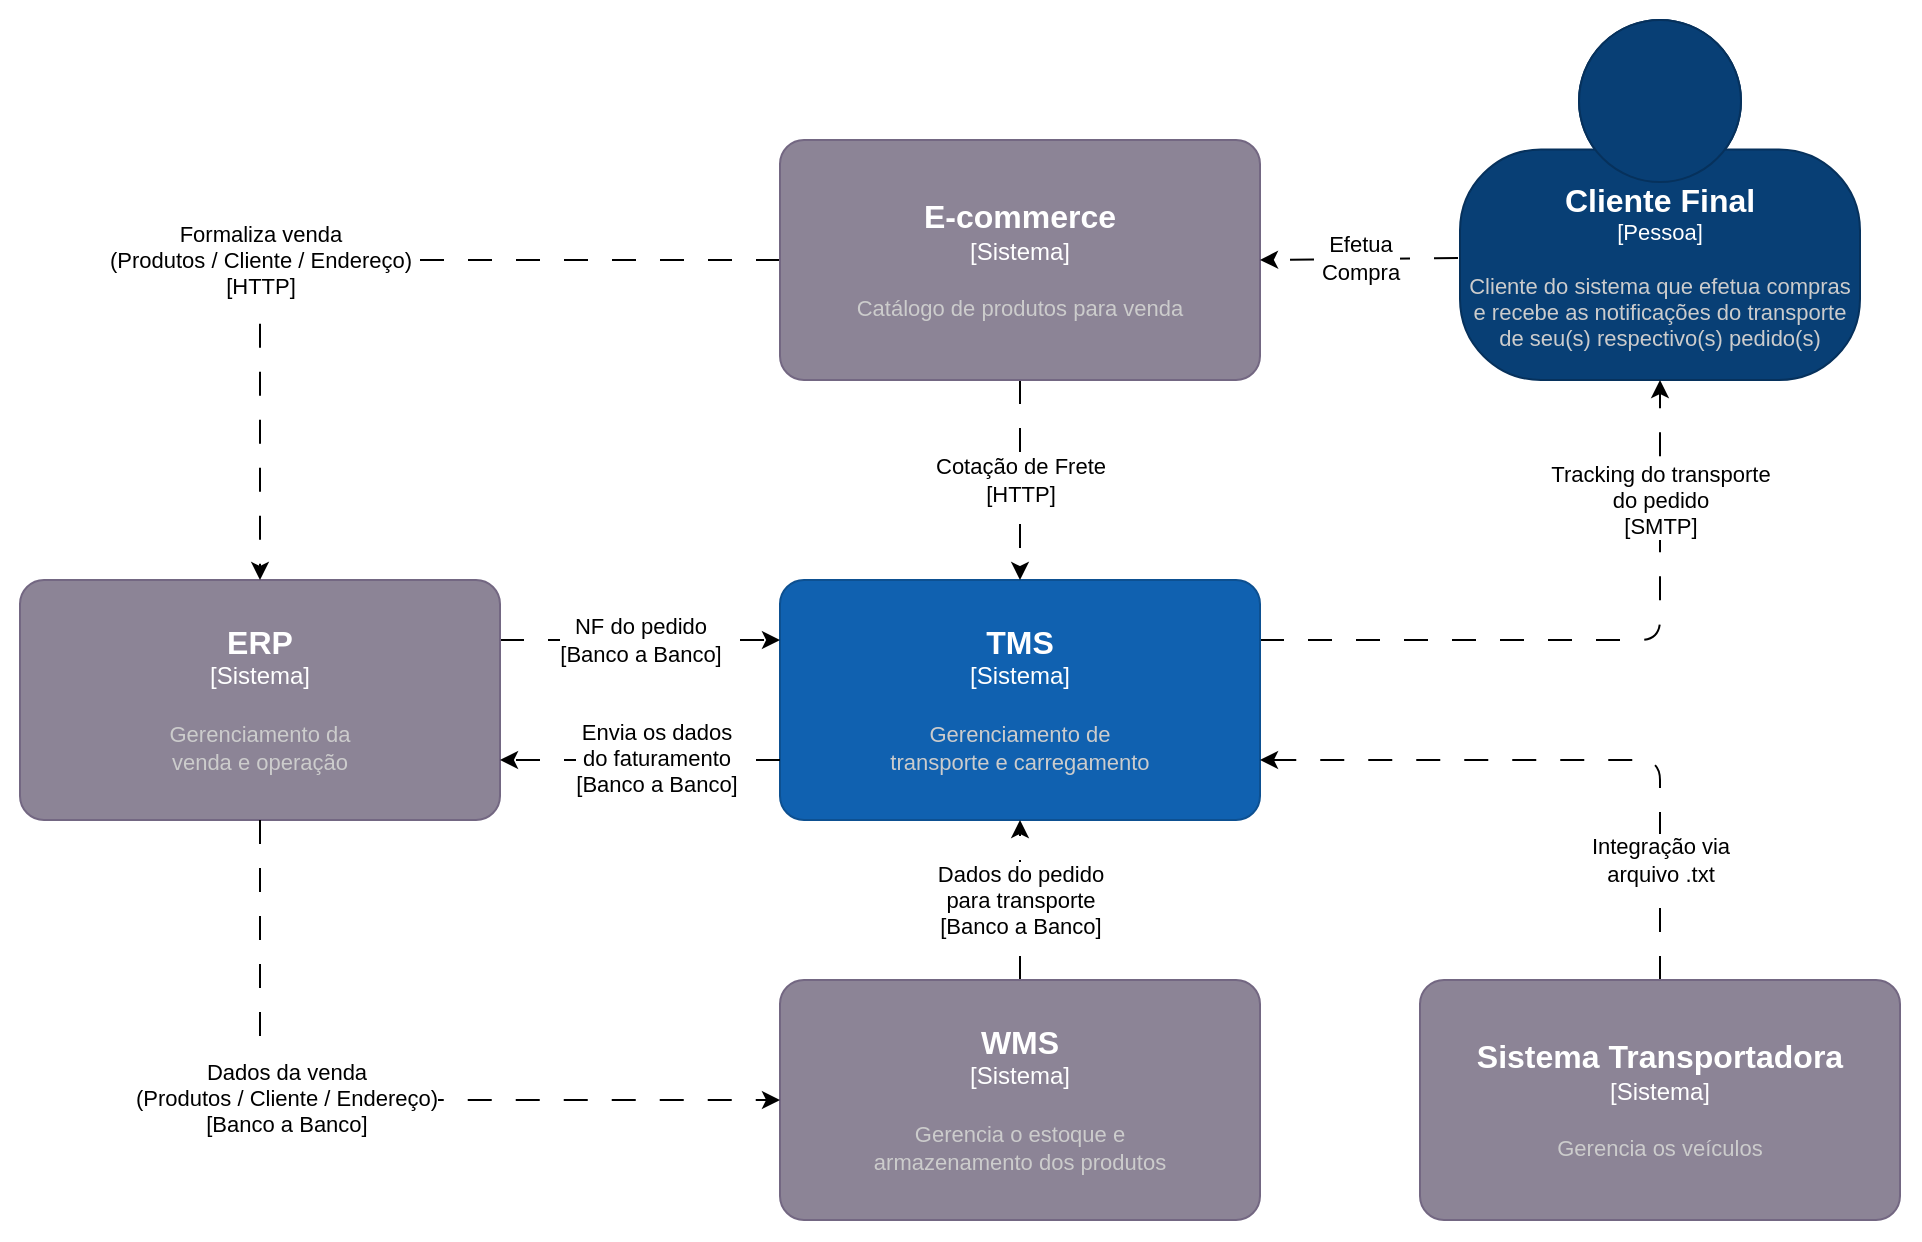 <mxfile>
    <diagram id="gYYenzRIOGtVWtctPW4i" name="Page-1">
        <mxGraphModel dx="1113" dy="784" grid="1" gridSize="10" guides="1" tooltips="1" connect="1" arrows="1" fold="1" page="1" pageScale="1" pageWidth="1169" pageHeight="827" background="#ffffff" math="0" shadow="0">
            <root>
                <mxCell id="0"/>
                <mxCell id="1" parent="0"/>
                <mxCell id="31" value="" style="group" parent="1" vertex="1" connectable="0">
                    <mxGeometry width="960" height="620" as="geometry"/>
                </mxCell>
                <mxCell id="30" value="" style="rounded=0;whiteSpace=wrap;html=1;labelBackgroundColor=#FFFFFF;fontColor=#000000;fillColor=#FFFFFF;container=0;strokeColor=none;" parent="31" vertex="1">
                    <mxGeometry width="960" height="620" as="geometry"/>
                </mxCell>
                <object placeholders="1" c4Name="Cliente Final" c4Type="Pessoa" c4Description="Cliente do sistema que efetua compras e recebe as notificações do transporte de seu(s) respectivo(s) pedido(s)" label="&lt;font style=&quot;font-size: 16px&quot;&gt;&lt;b&gt;%c4Name%&lt;/b&gt;&lt;/font&gt;&lt;div&gt;[%c4Type%]&lt;/div&gt;&lt;br&gt;&lt;div&gt;&lt;font style=&quot;font-size: 11px&quot;&gt;&lt;font color=&quot;#cccccc&quot;&gt;%c4Description%&lt;/font&gt;&lt;/div&gt;" id="3">
                    <mxCell style="html=1;fontSize=11;dashed=0;whiteSpace=wrap;fillColor=#083F75;strokeColor=#06315C;fontColor=#ffffff;shape=mxgraph.c4.person2;align=center;metaEdit=1;points=[[0.5,0,0],[1,0.5,0],[1,0.75,0],[0.75,1,0],[0.5,1,0],[0.25,1,0],[0,0.75,0],[0,0.5,0]];resizable=0;container=0;" parent="31" vertex="1">
                        <mxGeometry x="730" y="10" width="200" height="180" as="geometry"/>
                    </mxCell>
                </object>
                <mxCell id="9" value="Tracking do transporte&lt;br&gt;do pedido&lt;br&gt;[SMTP]" style="edgeStyle=none;html=1;dashed=1;dashPattern=12 12;exitX=1;exitY=0.25;exitDx=0;exitDy=0;exitPerimeter=0;strokeColor=#000000;fontColor=#000000;labelBackgroundColor=#FFFFFF;" parent="31" source="4" target="3" edge="1">
                    <mxGeometry x="0.636" relative="1" as="geometry">
                        <Array as="points">
                            <mxPoint x="830" y="320"/>
                        </Array>
                        <mxPoint as="offset"/>
                    </mxGeometry>
                </mxCell>
                <object placeholders="1" c4Name="TMS" c4Type="Sistema" c4Description="Gerenciamento de&#10;transporte e carregamento" label="&lt;font style=&quot;font-size: 16px&quot;&gt;&lt;b&gt;%c4Name%&lt;/b&gt;&lt;/font&gt;&lt;div&gt;[%c4Type%]&lt;/div&gt;&lt;br&gt;&lt;div&gt;&lt;font style=&quot;font-size: 11px&quot;&gt;&lt;font color=&quot;#cccccc&quot;&gt;%c4Description%&lt;/font&gt;&lt;/div&gt;" id="4">
                    <mxCell style="rounded=1;whiteSpace=wrap;html=1;labelBackgroundColor=none;fillColor=#1061B0;fontColor=#ffffff;align=center;arcSize=10;strokeColor=#0D5091;metaEdit=1;resizable=0;points=[[0.25,0,0],[0.5,0,0],[0.75,0,0],[1,0.25,0],[1,0.5,0],[1,0.75,0],[0.75,1,0],[0.5,1,0],[0.25,1,0],[0,0.75,0],[0,0.5,0],[0,0.25,0]];container=0;" parent="31" vertex="1">
                        <mxGeometry x="390" y="290" width="240" height="120" as="geometry"/>
                    </mxCell>
                </object>
                <mxCell id="25" value="NF do pedido&lt;br&gt;[Banco a Banco]" style="edgeStyle=none;html=1;entryX=0;entryY=0.25;entryDx=0;entryDy=0;entryPerimeter=0;dashed=1;dashPattern=12 12;exitX=1;exitY=0.25;exitDx=0;exitDy=0;exitPerimeter=0;strokeColor=#000000;fontColor=#000000;labelBackgroundColor=#FFFFFF;" parent="31" source="11" target="4" edge="1">
                    <mxGeometry relative="1" as="geometry"/>
                </mxCell>
                <object placeholders="1" c4Name="ERP" c4Type="Sistema" c4Description="Gerenciamento da&#10;venda e operação" label="&lt;font style=&quot;font-size: 16px&quot;&gt;&lt;b&gt;%c4Name%&lt;/b&gt;&lt;/font&gt;&lt;div&gt;[%c4Type%]&lt;/div&gt;&lt;br&gt;&lt;div&gt;&lt;font style=&quot;font-size: 11px&quot;&gt;&lt;font color=&quot;#cccccc&quot;&gt;%c4Description%&lt;/font&gt;&lt;/div&gt;" id="11">
                    <mxCell style="rounded=1;whiteSpace=wrap;html=1;labelBackgroundColor=none;fillColor=#8C8496;fontColor=#ffffff;align=center;arcSize=10;strokeColor=#736782;metaEdit=1;resizable=0;points=[[0.25,0,0],[0.5,0,0],[0.75,0,0],[1,0.25,0],[1,0.5,0],[1,0.75,0],[0.75,1,0],[0.5,1,0],[0.25,1,0],[0,0.75,0],[0,0.5,0],[0,0.25,0]];container=0;" parent="31" vertex="1">
                        <mxGeometry x="10" y="290" width="240" height="120" as="geometry"/>
                    </mxCell>
                </object>
                <mxCell id="12" style="edgeStyle=none;html=1;dashed=1;dashPattern=12 12;entryX=1;entryY=0.75;entryDx=0;entryDy=0;entryPerimeter=0;exitX=0;exitY=0.75;exitDx=0;exitDy=0;exitPerimeter=0;strokeColor=#000000;" parent="31" source="4" target="11" edge="1">
                    <mxGeometry relative="1" as="geometry"/>
                </mxCell>
                <mxCell id="17" value="Envia os dados&lt;br&gt;do faturamento&lt;br&gt;[Banco a Banco]" style="edgeLabel;html=1;align=center;verticalAlign=middle;resizable=0;points=[];fontColor=#000000;labelBackgroundColor=#FFFFFF;container=0;" parent="12" vertex="1" connectable="0">
                    <mxGeometry x="-0.107" y="-1" relative="1" as="geometry">
                        <mxPoint as="offset"/>
                    </mxGeometry>
                </mxCell>
                <mxCell id="14" value="Dados do pedido&lt;br&gt;para transporte&lt;br&gt;[Banco a Banco]" style="edgeStyle=none;html=1;entryX=0.5;entryY=1;entryDx=0;entryDy=0;entryPerimeter=0;dashed=1;dashPattern=12 12;strokeColor=#000000;fontColor=#000000;labelBackgroundColor=#FFFFFF;" parent="31" source="13" target="4" edge="1">
                    <mxGeometry relative="1" as="geometry"/>
                </mxCell>
                <object placeholders="1" c4Name="WMS" c4Type="Sistema" c4Description="Gerencia o estoque e&#10;armazenamento dos produtos" label="&lt;font style=&quot;font-size: 16px&quot;&gt;&lt;b&gt;%c4Name%&lt;/b&gt;&lt;/font&gt;&lt;div&gt;[%c4Type%]&lt;/div&gt;&lt;br&gt;&lt;div&gt;&lt;font style=&quot;font-size: 11px&quot;&gt;&lt;font color=&quot;#cccccc&quot;&gt;%c4Description%&lt;/font&gt;&lt;/div&gt;" id="13">
                    <mxCell style="rounded=1;whiteSpace=wrap;html=1;labelBackgroundColor=none;fillColor=#8C8496;fontColor=#ffffff;align=center;arcSize=10;strokeColor=#736782;metaEdit=1;resizable=0;points=[[0.25,0,0],[0.5,0,0],[0.75,0,0],[1,0.25,0],[1,0.5,0],[1,0.75,0],[0.75,1,0],[0.5,1,0],[0.25,1,0],[0,0.75,0],[0,0.5,0],[0,0.25,0]];container=0;" parent="31" vertex="1">
                        <mxGeometry x="390" y="490" width="240" height="120" as="geometry"/>
                    </mxCell>
                </object>
                <mxCell id="15" style="edgeStyle=none;html=1;entryX=0;entryY=0.5;entryDx=0;entryDy=0;entryPerimeter=0;dashed=1;dashPattern=12 12;exitX=0.5;exitY=1;exitDx=0;exitDy=0;exitPerimeter=0;strokeColor=#000000;" parent="31" source="11" target="13" edge="1">
                    <mxGeometry relative="1" as="geometry">
                        <Array as="points">
                            <mxPoint x="130" y="550"/>
                        </Array>
                    </mxGeometry>
                </mxCell>
                <mxCell id="16" value="Dados da venda&lt;br&gt;(Produtos / Cliente / Endereço)&lt;br&gt;[Banco a Banco]" style="edgeLabel;html=1;align=center;verticalAlign=middle;resizable=0;points=[];fontColor=#000000;labelBackgroundColor=#FFFFFF;container=0;" parent="15" vertex="1" connectable="0">
                    <mxGeometry x="-0.237" y="1" relative="1" as="geometry">
                        <mxPoint as="offset"/>
                    </mxGeometry>
                </mxCell>
                <mxCell id="21" value="Cotação de Frete&lt;br&gt;[HTTP]" style="edgeStyle=none;html=1;entryX=0.5;entryY=0;entryDx=0;entryDy=0;entryPerimeter=0;dashed=1;dashPattern=12 12;strokeColor=#000000;fontColor=#000000;labelBackgroundColor=#FFFFFF;" parent="31" source="19" target="4" edge="1">
                    <mxGeometry relative="1" as="geometry">
                        <mxPoint as="offset"/>
                    </mxGeometry>
                </mxCell>
                <mxCell id="23" style="edgeStyle=none;html=1;entryX=0.5;entryY=0;entryDx=0;entryDy=0;entryPerimeter=0;dashed=1;dashPattern=12 12;exitX=0;exitY=0.5;exitDx=0;exitDy=0;exitPerimeter=0;strokeColor=#000000;" parent="31" source="19" target="11" edge="1">
                    <mxGeometry relative="1" as="geometry">
                        <Array as="points">
                            <mxPoint x="130" y="130"/>
                        </Array>
                    </mxGeometry>
                </mxCell>
                <mxCell id="24" value="Formaliza venda&lt;br&gt;(Produtos / Cliente / Endereço)&lt;br&gt;[HTTP]" style="edgeLabel;html=1;align=center;verticalAlign=middle;resizable=0;points=[];fontColor=#000000;labelBackgroundColor=#FFFFFF;container=0;" parent="23" vertex="1" connectable="0">
                    <mxGeometry x="0.145" y="-2" relative="1" as="geometry">
                        <mxPoint x="-20" y="2" as="offset"/>
                    </mxGeometry>
                </mxCell>
                <object placeholders="1" c4Name="E-commerce" c4Type="Sistema" c4Description="Catálogo de produtos para venda" label="&lt;font style=&quot;font-size: 16px&quot;&gt;&lt;b&gt;%c4Name%&lt;/b&gt;&lt;/font&gt;&lt;div&gt;[%c4Type%]&lt;/div&gt;&lt;br&gt;&lt;div&gt;&lt;font style=&quot;font-size: 11px&quot;&gt;&lt;font color=&quot;#cccccc&quot;&gt;%c4Description%&lt;/font&gt;&lt;/div&gt;" id="19">
                    <mxCell style="rounded=1;whiteSpace=wrap;html=1;labelBackgroundColor=none;fillColor=#8C8496;fontColor=#ffffff;align=center;arcSize=10;strokeColor=#736782;metaEdit=1;resizable=0;points=[[0.25,0,0],[0.5,0,0],[0.75,0,0],[1,0.25,0],[1,0.5,0],[1,0.75,0],[0.75,1,0],[0.5,1,0],[0.25,1,0],[0,0.75,0],[0,0.5,0],[0,0.25,0]];container=0;" parent="31" vertex="1">
                        <mxGeometry x="390" y="70" width="240" height="120" as="geometry"/>
                    </mxCell>
                </object>
                <mxCell id="22" value="Efetua&lt;br&gt;Compra" style="edgeStyle=none;html=1;entryX=1;entryY=0.5;entryDx=0;entryDy=0;entryPerimeter=0;dashed=1;dashPattern=12 12;exitX=-0.005;exitY=0.661;exitDx=0;exitDy=0;exitPerimeter=0;fontColor=#000000;labelBackgroundColor=#FFFFFF;strokeColor=#000000;" parent="31" source="3" target="19" edge="1">
                    <mxGeometry relative="1" as="geometry">
                        <mxPoint x="710" y="130" as="sourcePoint"/>
                    </mxGeometry>
                </mxCell>
                <mxCell id="27" value="Integração via&lt;br&gt;arquivo .txt" style="edgeStyle=none;html=1;entryX=1;entryY=0.75;entryDx=0;entryDy=0;entryPerimeter=0;dashed=1;dashPattern=12 12;strokeColor=#000000;fontColor=#000000;labelBackgroundColor=#FFFFFF;" parent="31" source="26" target="4" edge="1">
                    <mxGeometry x="-0.613" relative="1" as="geometry">
                        <Array as="points">
                            <mxPoint x="830" y="380"/>
                        </Array>
                        <mxPoint as="offset"/>
                    </mxGeometry>
                </mxCell>
                <object placeholders="1" c4Name="Sistema Transportadora" c4Type="Sistema" c4Description="Gerencia os veículos" label="&lt;font style=&quot;font-size: 16px&quot;&gt;&lt;b&gt;%c4Name%&lt;/b&gt;&lt;/font&gt;&lt;div&gt;[%c4Type%]&lt;/div&gt;&lt;br&gt;&lt;div&gt;&lt;font style=&quot;font-size: 11px&quot;&gt;&lt;font color=&quot;#cccccc&quot;&gt;%c4Description%&lt;/font&gt;&lt;/div&gt;" id="26">
                    <mxCell style="rounded=1;whiteSpace=wrap;html=1;labelBackgroundColor=none;fillColor=#8C8496;fontColor=#ffffff;align=center;arcSize=10;strokeColor=#736782;metaEdit=1;resizable=0;points=[[0.25,0,0],[0.5,0,0],[0.75,0,0],[1,0.25,0],[1,0.5,0],[1,0.75,0],[0.75,1,0],[0.5,1,0],[0.25,1,0],[0,0.75,0],[0,0.5,0],[0,0.25,0]];container=0;" parent="31" vertex="1">
                        <mxGeometry x="710" y="490" width="240" height="120" as="geometry"/>
                    </mxCell>
                </object>
            </root>
        </mxGraphModel>
    </diagram>
</mxfile>